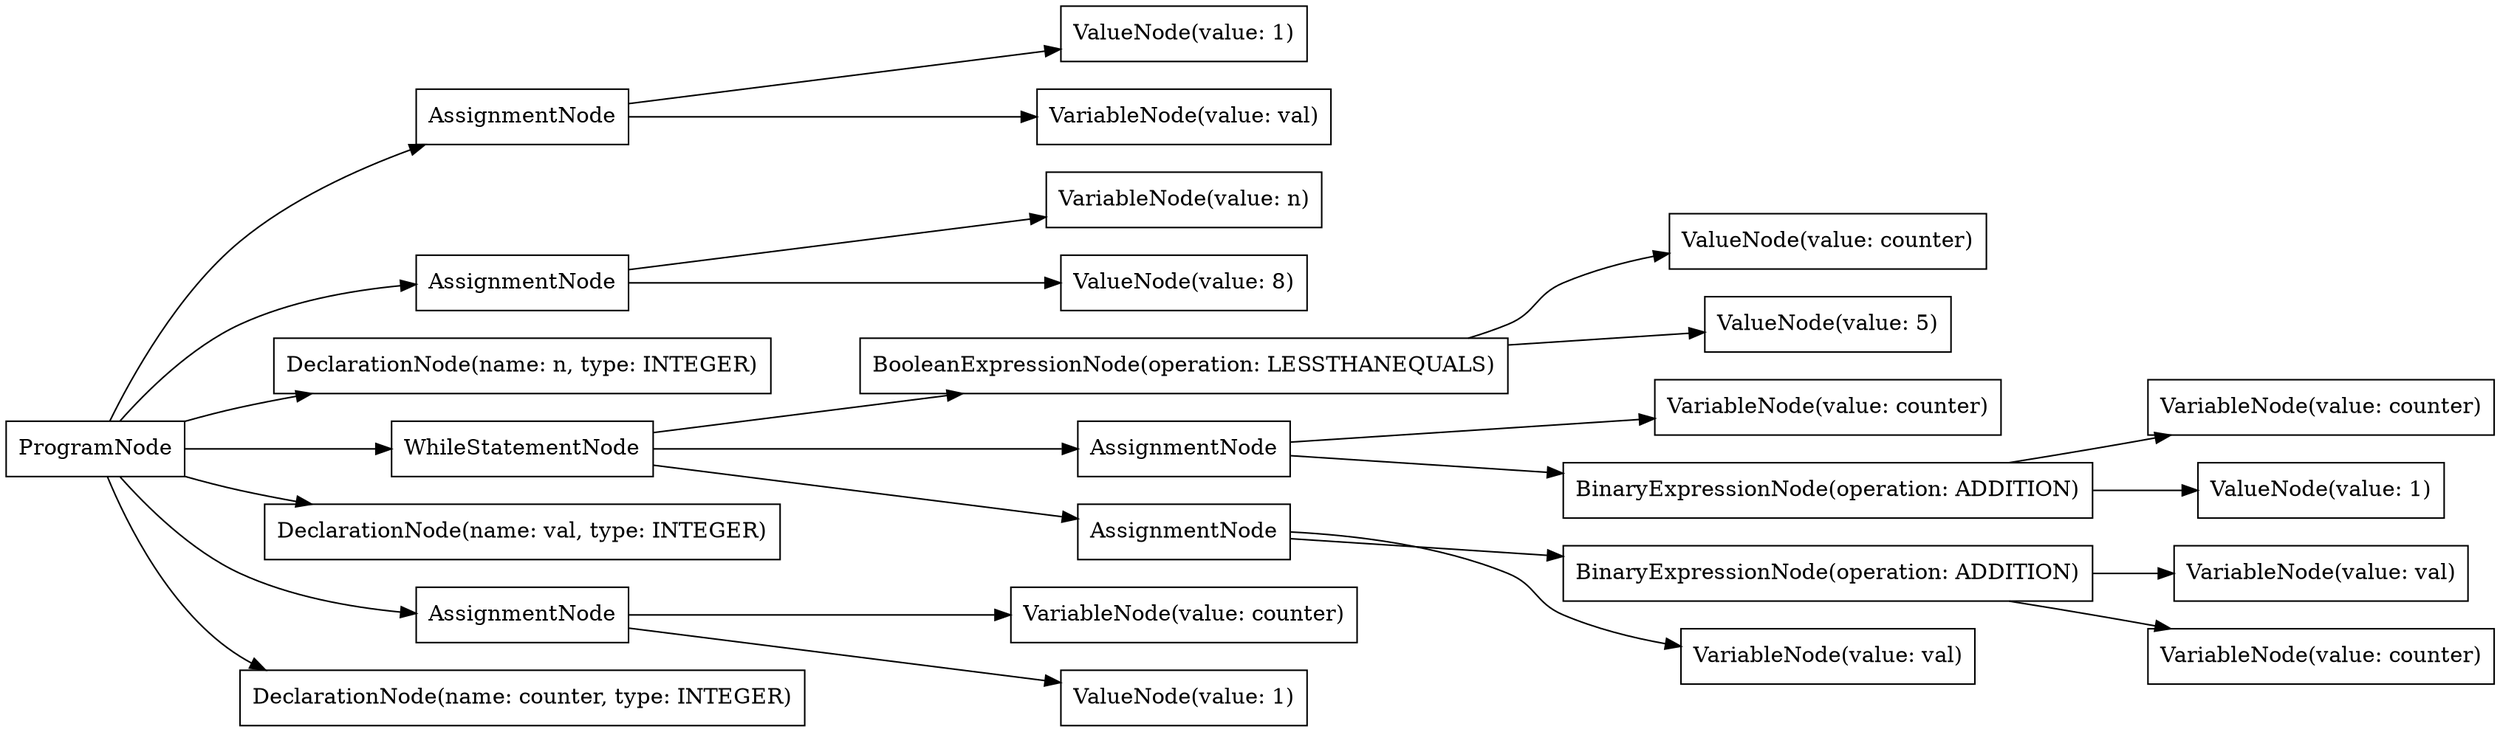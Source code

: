 digraph G {
rankdir=LR
"990095b6-ef8b-4ce2-8c4d-f8136807f842" [label="AssignmentNode" shape="box"];
"89b88aa3-0738-46cf-9ee2-58669fd686ae" [label="VariableNode(value: counter)" shape="box"];
"c70c5548-716d-43b6-8b72-e31a6c12d8f6" [label="ValueNode(value: 1)" shape="box"];
"937c5b4d-ec4c-49d5-a68b-de8f40a17599" [label="AssignmentNode" shape="box"];
"47ef0ecd-5883-42ab-8847-c0f1d393ce3a" [label="VariableNode(value: n)" shape="box"];
"6339c2ed-4eaa-420c-b246-3f2b58cbf70d" [label="DeclarationNode(name: n, type: INTEGER)" shape="box"];
"7f8fb6f4-af5c-4226-8db4-ad789638f4ec" [label="VariableNode(value: counter)" shape="box"];
"e45e6af0-778d-44e1-816c-26fdd1b2e6fb" [label="ValueNode(value: counter)" shape="box"];
"9c8fa5f3-719d-4ec3-bf04-23c5a0d2e22f" [label="WhileStatementNode" shape="box"];
"9fbded9e-cf69-4c9d-82cc-377069bf46f5" [label="ValueNode(value: 8)" shape="box"];
"dfefe559-44d0-4ec2-b054-32716aec3c0c" [label="VariableNode(value: counter)" shape="box"];
"90334702-781b-40a2-ba97-4e6ec359c68a" [label="ProgramNode" shape="box"];
"42702cea-05d9-4a2e-8606-d97dfb0571f1" [label="BinaryExpressionNode(operation: ADDITION)" shape="box"];
"7d422806-a406-42e2-abcb-8cfb4f0e037d" [label="BooleanExpressionNode(operation: LESSTHANEQUALS)" shape="box"];
"082de57c-e822-4158-931c-b0dd26bc44f5" [label="AssignmentNode" shape="box"];
"3029ded8-9cdf-49d0-8814-0cb166c48abb" [label="ValueNode(value: 5)" shape="box"];
"a16b987f-5755-4ad0-a6ac-084b31118343" [label="VariableNode(value: val)" shape="box"];
"8f846004-b1c6-4329-a42d-7ae35cf44b3e" [label="ValueNode(value: 1)" shape="box"];
"050840d5-8891-4a12-a123-10c2a3d05d83" [label="VariableNode(value: val)" shape="box"];
"9cbd26a7-e47e-4caa-8656-4b7d9c56961d" [label="BinaryExpressionNode(operation: ADDITION)" shape="box"];
"0a54ba7a-1582-492f-afe2-ab0dc993a2d0" [label="VariableNode(value: counter)" shape="box"];
"13b97998-ed32-4510-9898-fd0f8d777f52" [label="DeclarationNode(name: val, type: INTEGER)" shape="box"];
"9395a062-50de-493a-a6ea-090e0766fca2" [label="AssignmentNode" shape="box"];
"b385e273-97b7-44c0-afb4-2ad278f2a626" [label="ValueNode(value: 1)" shape="box"];
"ac6e2f62-22f8-4db8-af1c-2b41f29379b5" [label="AssignmentNode" shape="box"];
"8f60fd34-2910-4adb-a144-eb725025e3b0" [label="DeclarationNode(name: counter, type: INTEGER)" shape="box"];
"19ffe539-794d-475d-abbd-238fa1c0cd59" [label="VariableNode(value: val)" shape="box"];
"90334702-781b-40a2-ba97-4e6ec359c68a" -> "6339c2ed-4eaa-420c-b246-3f2b58cbf70d";
"90334702-781b-40a2-ba97-4e6ec359c68a" -> "13b97998-ed32-4510-9898-fd0f8d777f52";
"90334702-781b-40a2-ba97-4e6ec359c68a" -> "8f60fd34-2910-4adb-a144-eb725025e3b0";
"90334702-781b-40a2-ba97-4e6ec359c68a" -> "937c5b4d-ec4c-49d5-a68b-de8f40a17599";
"937c5b4d-ec4c-49d5-a68b-de8f40a17599" -> "47ef0ecd-5883-42ab-8847-c0f1d393ce3a";
"937c5b4d-ec4c-49d5-a68b-de8f40a17599" -> "9fbded9e-cf69-4c9d-82cc-377069bf46f5";
"90334702-781b-40a2-ba97-4e6ec359c68a" -> "990095b6-ef8b-4ce2-8c4d-f8136807f842";
"990095b6-ef8b-4ce2-8c4d-f8136807f842" -> "050840d5-8891-4a12-a123-10c2a3d05d83";
"990095b6-ef8b-4ce2-8c4d-f8136807f842" -> "c70c5548-716d-43b6-8b72-e31a6c12d8f6";
"90334702-781b-40a2-ba97-4e6ec359c68a" -> "ac6e2f62-22f8-4db8-af1c-2b41f29379b5";
"ac6e2f62-22f8-4db8-af1c-2b41f29379b5" -> "89b88aa3-0738-46cf-9ee2-58669fd686ae";
"ac6e2f62-22f8-4db8-af1c-2b41f29379b5" -> "8f846004-b1c6-4329-a42d-7ae35cf44b3e";
"90334702-781b-40a2-ba97-4e6ec359c68a" -> "9c8fa5f3-719d-4ec3-bf04-23c5a0d2e22f";
"9c8fa5f3-719d-4ec3-bf04-23c5a0d2e22f" -> "7d422806-a406-42e2-abcb-8cfb4f0e037d";
"7d422806-a406-42e2-abcb-8cfb4f0e037d" -> "e45e6af0-778d-44e1-816c-26fdd1b2e6fb";
"7d422806-a406-42e2-abcb-8cfb4f0e037d" -> "3029ded8-9cdf-49d0-8814-0cb166c48abb";
"9c8fa5f3-719d-4ec3-bf04-23c5a0d2e22f" -> "9395a062-50de-493a-a6ea-090e0766fca2";
"9395a062-50de-493a-a6ea-090e0766fca2" -> "19ffe539-794d-475d-abbd-238fa1c0cd59";
"9395a062-50de-493a-a6ea-090e0766fca2" -> "9cbd26a7-e47e-4caa-8656-4b7d9c56961d";
"9cbd26a7-e47e-4caa-8656-4b7d9c56961d" -> "a16b987f-5755-4ad0-a6ac-084b31118343";
"9cbd26a7-e47e-4caa-8656-4b7d9c56961d" -> "0a54ba7a-1582-492f-afe2-ab0dc993a2d0";
"9c8fa5f3-719d-4ec3-bf04-23c5a0d2e22f" -> "082de57c-e822-4158-931c-b0dd26bc44f5";
"082de57c-e822-4158-931c-b0dd26bc44f5" -> "7f8fb6f4-af5c-4226-8db4-ad789638f4ec";
"082de57c-e822-4158-931c-b0dd26bc44f5" -> "42702cea-05d9-4a2e-8606-d97dfb0571f1";
"42702cea-05d9-4a2e-8606-d97dfb0571f1" -> "dfefe559-44d0-4ec2-b054-32716aec3c0c";
"42702cea-05d9-4a2e-8606-d97dfb0571f1" -> "b385e273-97b7-44c0-afb4-2ad278f2a626";
}